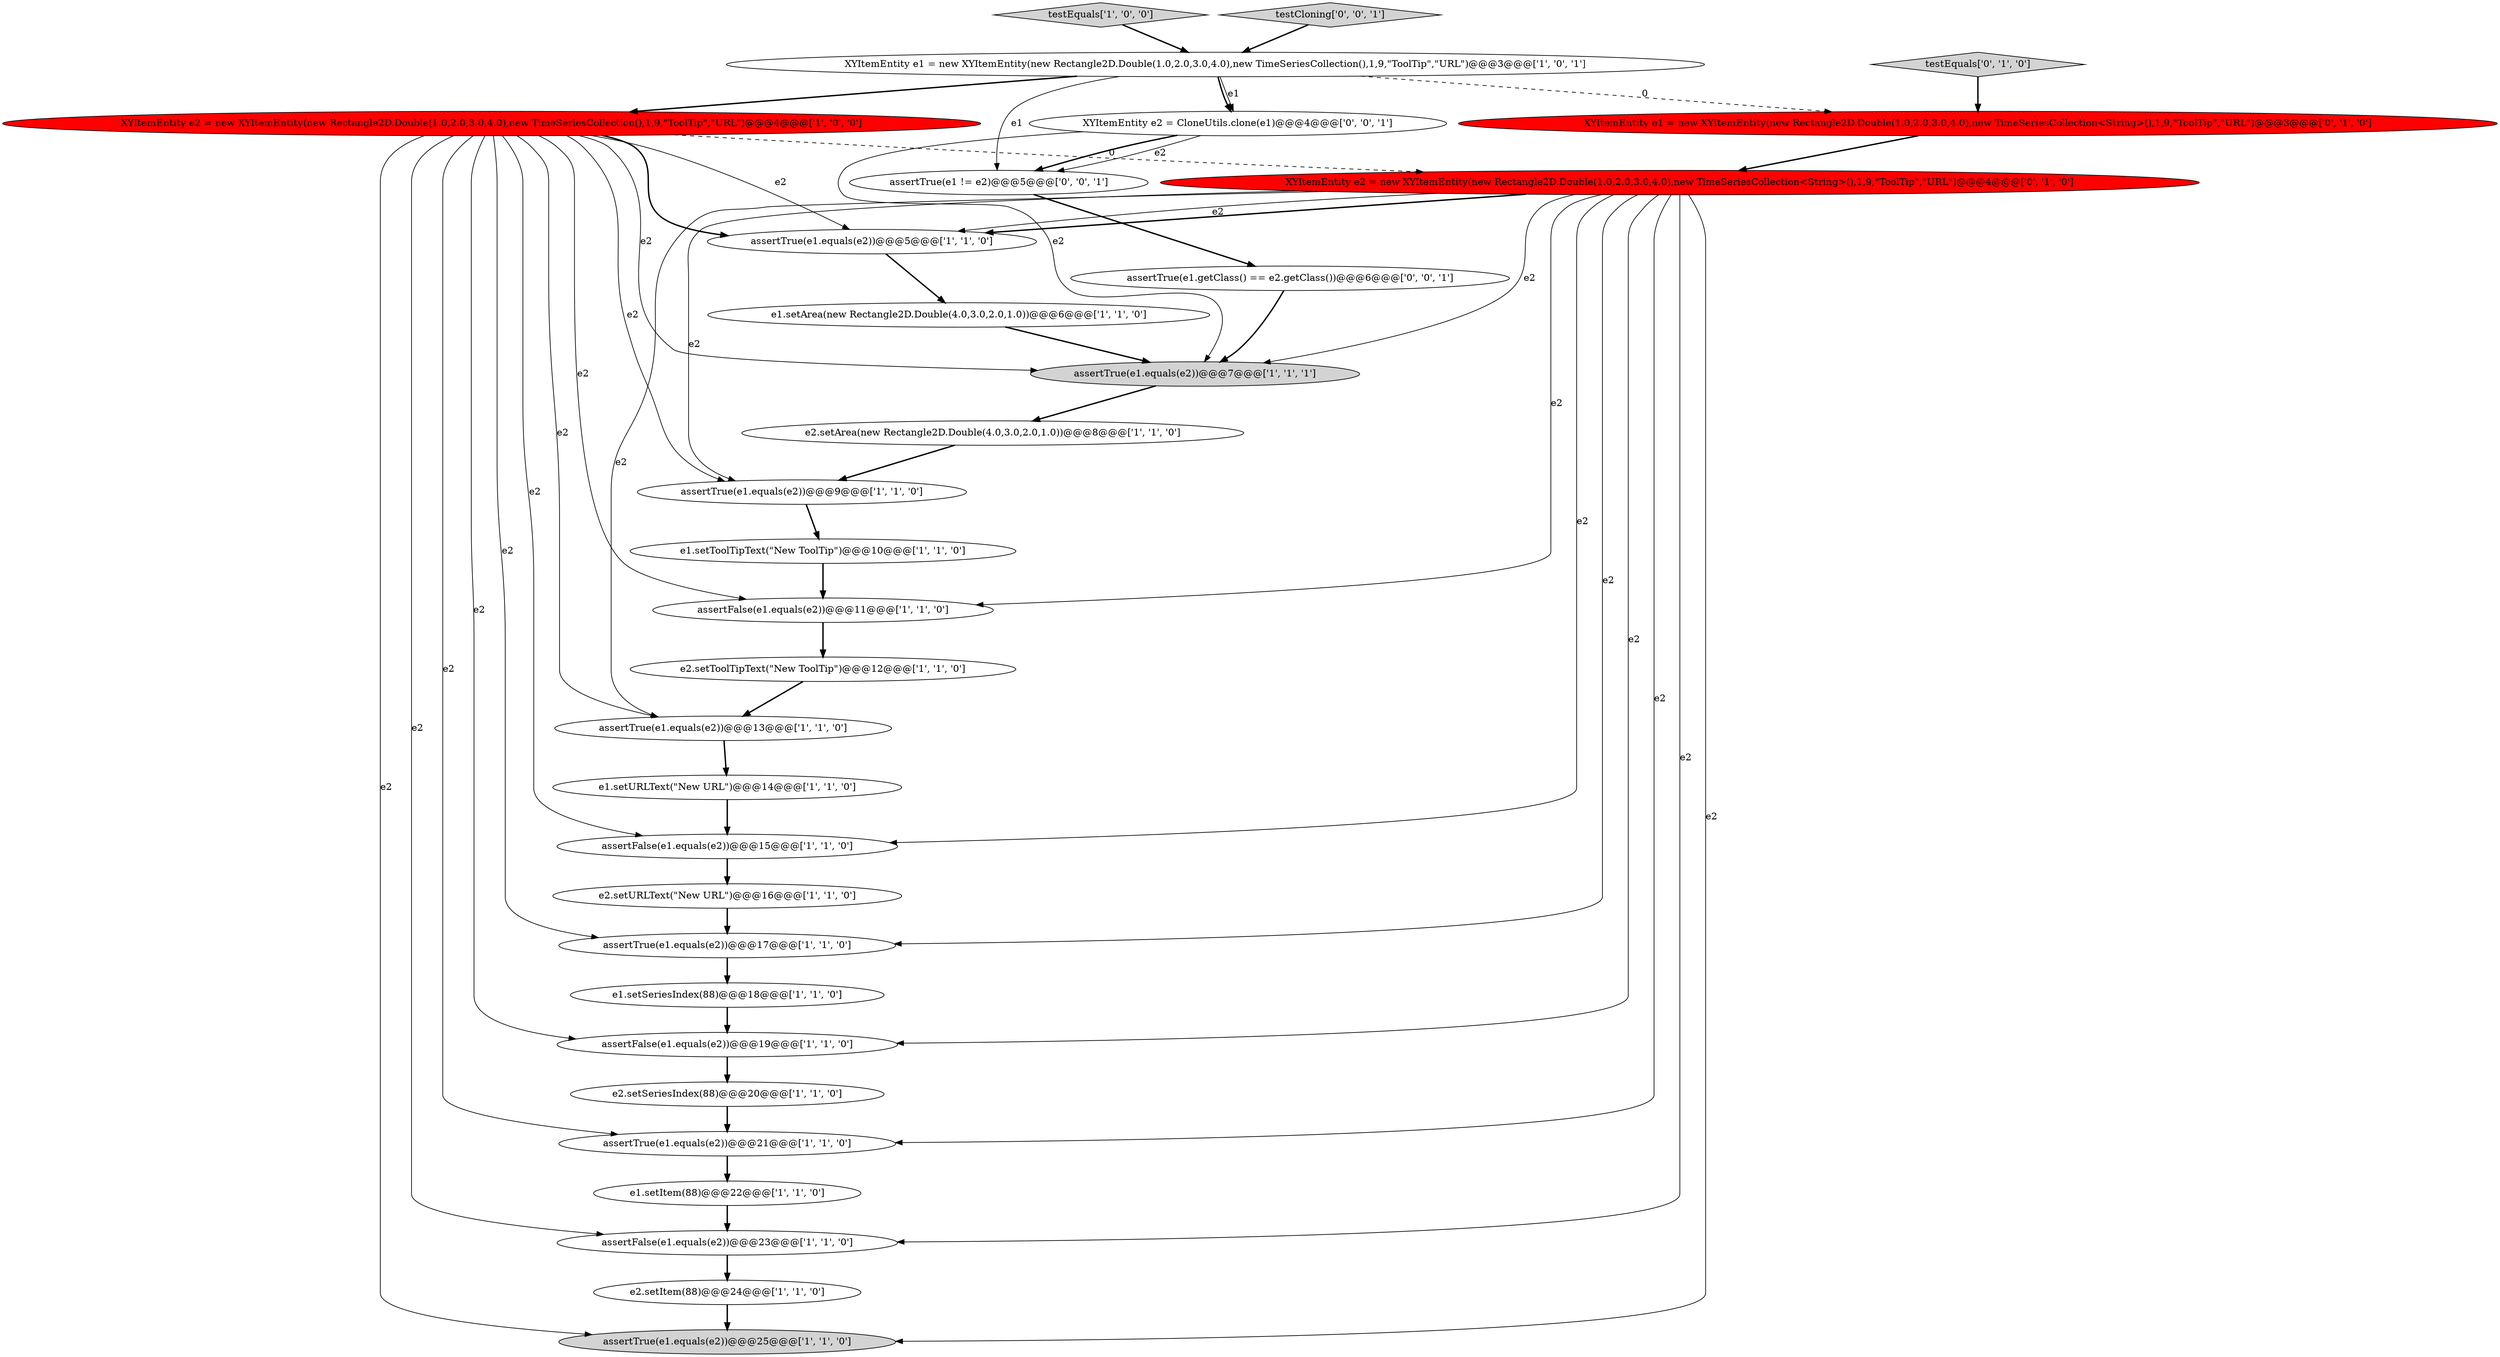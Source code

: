 digraph {
19 [style = filled, label = "e2.setArea(new Rectangle2D.Double(4.0,3.0,2.0,1.0))@@@8@@@['1', '1', '0']", fillcolor = white, shape = ellipse image = "AAA0AAABBB1BBB"];
23 [style = filled, label = "e2.setSeriesIndex(88)@@@20@@@['1', '1', '0']", fillcolor = white, shape = ellipse image = "AAA0AAABBB1BBB"];
26 [style = filled, label = "testEquals['0', '1', '0']", fillcolor = lightgray, shape = diamond image = "AAA0AAABBB2BBB"];
11 [style = filled, label = "e1.setArea(new Rectangle2D.Double(4.0,3.0,2.0,1.0))@@@6@@@['1', '1', '0']", fillcolor = white, shape = ellipse image = "AAA0AAABBB1BBB"];
29 [style = filled, label = "assertTrue(e1 != e2)@@@5@@@['0', '0', '1']", fillcolor = white, shape = ellipse image = "AAA0AAABBB3BBB"];
1 [style = filled, label = "e2.setToolTipText(\"New ToolTip\")@@@12@@@['1', '1', '0']", fillcolor = white, shape = ellipse image = "AAA0AAABBB1BBB"];
13 [style = filled, label = "assertTrue(e1.equals(e2))@@@13@@@['1', '1', '0']", fillcolor = white, shape = ellipse image = "AAA0AAABBB1BBB"];
3 [style = filled, label = "XYItemEntity e2 = new XYItemEntity(new Rectangle2D.Double(1.0,2.0,3.0,4.0),new TimeSeriesCollection(),1,9,\"ToolTip\",\"URL\")@@@4@@@['1', '0', '0']", fillcolor = red, shape = ellipse image = "AAA1AAABBB1BBB"];
5 [style = filled, label = "e2.setURLText(\"New URL\")@@@16@@@['1', '1', '0']", fillcolor = white, shape = ellipse image = "AAA0AAABBB1BBB"];
9 [style = filled, label = "XYItemEntity e1 = new XYItemEntity(new Rectangle2D.Double(1.0,2.0,3.0,4.0),new TimeSeriesCollection(),1,9,\"ToolTip\",\"URL\")@@@3@@@['1', '0', '1']", fillcolor = white, shape = ellipse image = "AAA0AAABBB1BBB"];
14 [style = filled, label = "e1.setItem(88)@@@22@@@['1', '1', '0']", fillcolor = white, shape = ellipse image = "AAA0AAABBB1BBB"];
10 [style = filled, label = "assertFalse(e1.equals(e2))@@@23@@@['1', '1', '0']", fillcolor = white, shape = ellipse image = "AAA0AAABBB1BBB"];
30 [style = filled, label = "assertTrue(e1.getClass() == e2.getClass())@@@6@@@['0', '0', '1']", fillcolor = white, shape = ellipse image = "AAA0AAABBB3BBB"];
15 [style = filled, label = "assertTrue(e1.equals(e2))@@@17@@@['1', '1', '0']", fillcolor = white, shape = ellipse image = "AAA0AAABBB1BBB"];
21 [style = filled, label = "assertTrue(e1.equals(e2))@@@9@@@['1', '1', '0']", fillcolor = white, shape = ellipse image = "AAA0AAABBB1BBB"];
6 [style = filled, label = "assertFalse(e1.equals(e2))@@@11@@@['1', '1', '0']", fillcolor = white, shape = ellipse image = "AAA0AAABBB1BBB"];
8 [style = filled, label = "e1.setToolTipText(\"New ToolTip\")@@@10@@@['1', '1', '0']", fillcolor = white, shape = ellipse image = "AAA0AAABBB1BBB"];
7 [style = filled, label = "assertTrue(e1.equals(e2))@@@7@@@['1', '1', '1']", fillcolor = lightgray, shape = ellipse image = "AAA0AAABBB1BBB"];
25 [style = filled, label = "XYItemEntity e1 = new XYItemEntity(new Rectangle2D.Double(1.0,2.0,3.0,4.0),new TimeSeriesCollection<String>(),1,9,\"ToolTip\",\"URL\")@@@3@@@['0', '1', '0']", fillcolor = red, shape = ellipse image = "AAA1AAABBB2BBB"];
20 [style = filled, label = "assertTrue(e1.equals(e2))@@@25@@@['1', '1', '0']", fillcolor = lightgray, shape = ellipse image = "AAA0AAABBB1BBB"];
2 [style = filled, label = "e2.setItem(88)@@@24@@@['1', '1', '0']", fillcolor = white, shape = ellipse image = "AAA0AAABBB1BBB"];
24 [style = filled, label = "XYItemEntity e2 = new XYItemEntity(new Rectangle2D.Double(1.0,2.0,3.0,4.0),new TimeSeriesCollection<String>(),1,9,\"ToolTip\",\"URL\")@@@4@@@['0', '1', '0']", fillcolor = red, shape = ellipse image = "AAA1AAABBB2BBB"];
27 [style = filled, label = "XYItemEntity e2 = CloneUtils.clone(e1)@@@4@@@['0', '0', '1']", fillcolor = white, shape = ellipse image = "AAA0AAABBB3BBB"];
12 [style = filled, label = "testEquals['1', '0', '0']", fillcolor = lightgray, shape = diamond image = "AAA0AAABBB1BBB"];
22 [style = filled, label = "e1.setURLText(\"New URL\")@@@14@@@['1', '1', '0']", fillcolor = white, shape = ellipse image = "AAA0AAABBB1BBB"];
4 [style = filled, label = "assertTrue(e1.equals(e2))@@@5@@@['1', '1', '0']", fillcolor = white, shape = ellipse image = "AAA0AAABBB1BBB"];
16 [style = filled, label = "e1.setSeriesIndex(88)@@@18@@@['1', '1', '0']", fillcolor = white, shape = ellipse image = "AAA0AAABBB1BBB"];
0 [style = filled, label = "assertFalse(e1.equals(e2))@@@15@@@['1', '1', '0']", fillcolor = white, shape = ellipse image = "AAA0AAABBB1BBB"];
17 [style = filled, label = "assertFalse(e1.equals(e2))@@@19@@@['1', '1', '0']", fillcolor = white, shape = ellipse image = "AAA0AAABBB1BBB"];
28 [style = filled, label = "testCloning['0', '0', '1']", fillcolor = lightgray, shape = diamond image = "AAA0AAABBB3BBB"];
18 [style = filled, label = "assertTrue(e1.equals(e2))@@@21@@@['1', '1', '0']", fillcolor = white, shape = ellipse image = "AAA0AAABBB1BBB"];
24->18 [style = solid, label="e2"];
2->20 [style = bold, label=""];
24->21 [style = solid, label="e2"];
29->30 [style = bold, label=""];
3->18 [style = solid, label="e2"];
24->7 [style = solid, label="e2"];
26->25 [style = bold, label=""];
3->24 [style = dashed, label="0"];
3->15 [style = solid, label="e2"];
24->13 [style = solid, label="e2"];
21->8 [style = bold, label=""];
3->13 [style = solid, label="e2"];
14->10 [style = bold, label=""];
5->15 [style = bold, label=""];
28->9 [style = bold, label=""];
8->6 [style = bold, label=""];
16->17 [style = bold, label=""];
9->29 [style = solid, label="e1"];
15->16 [style = bold, label=""];
12->9 [style = bold, label=""];
3->6 [style = solid, label="e2"];
3->4 [style = bold, label=""];
1->13 [style = bold, label=""];
17->23 [style = bold, label=""];
3->21 [style = solid, label="e2"];
3->10 [style = solid, label="e2"];
24->15 [style = solid, label="e2"];
24->17 [style = solid, label="e2"];
9->27 [style = bold, label=""];
6->1 [style = bold, label=""];
25->24 [style = bold, label=""];
3->7 [style = solid, label="e2"];
3->0 [style = solid, label="e2"];
24->4 [style = bold, label=""];
3->17 [style = solid, label="e2"];
22->0 [style = bold, label=""];
30->7 [style = bold, label=""];
24->0 [style = solid, label="e2"];
27->7 [style = solid, label="e2"];
24->4 [style = solid, label="e2"];
24->10 [style = solid, label="e2"];
9->27 [style = solid, label="e1"];
3->20 [style = solid, label="e2"];
27->29 [style = solid, label="e2"];
9->25 [style = dashed, label="0"];
9->3 [style = bold, label=""];
24->6 [style = solid, label="e2"];
10->2 [style = bold, label=""];
13->22 [style = bold, label=""];
27->29 [style = bold, label=""];
24->20 [style = solid, label="e2"];
4->11 [style = bold, label=""];
3->4 [style = solid, label="e2"];
7->19 [style = bold, label=""];
18->14 [style = bold, label=""];
23->18 [style = bold, label=""];
11->7 [style = bold, label=""];
0->5 [style = bold, label=""];
19->21 [style = bold, label=""];
}
